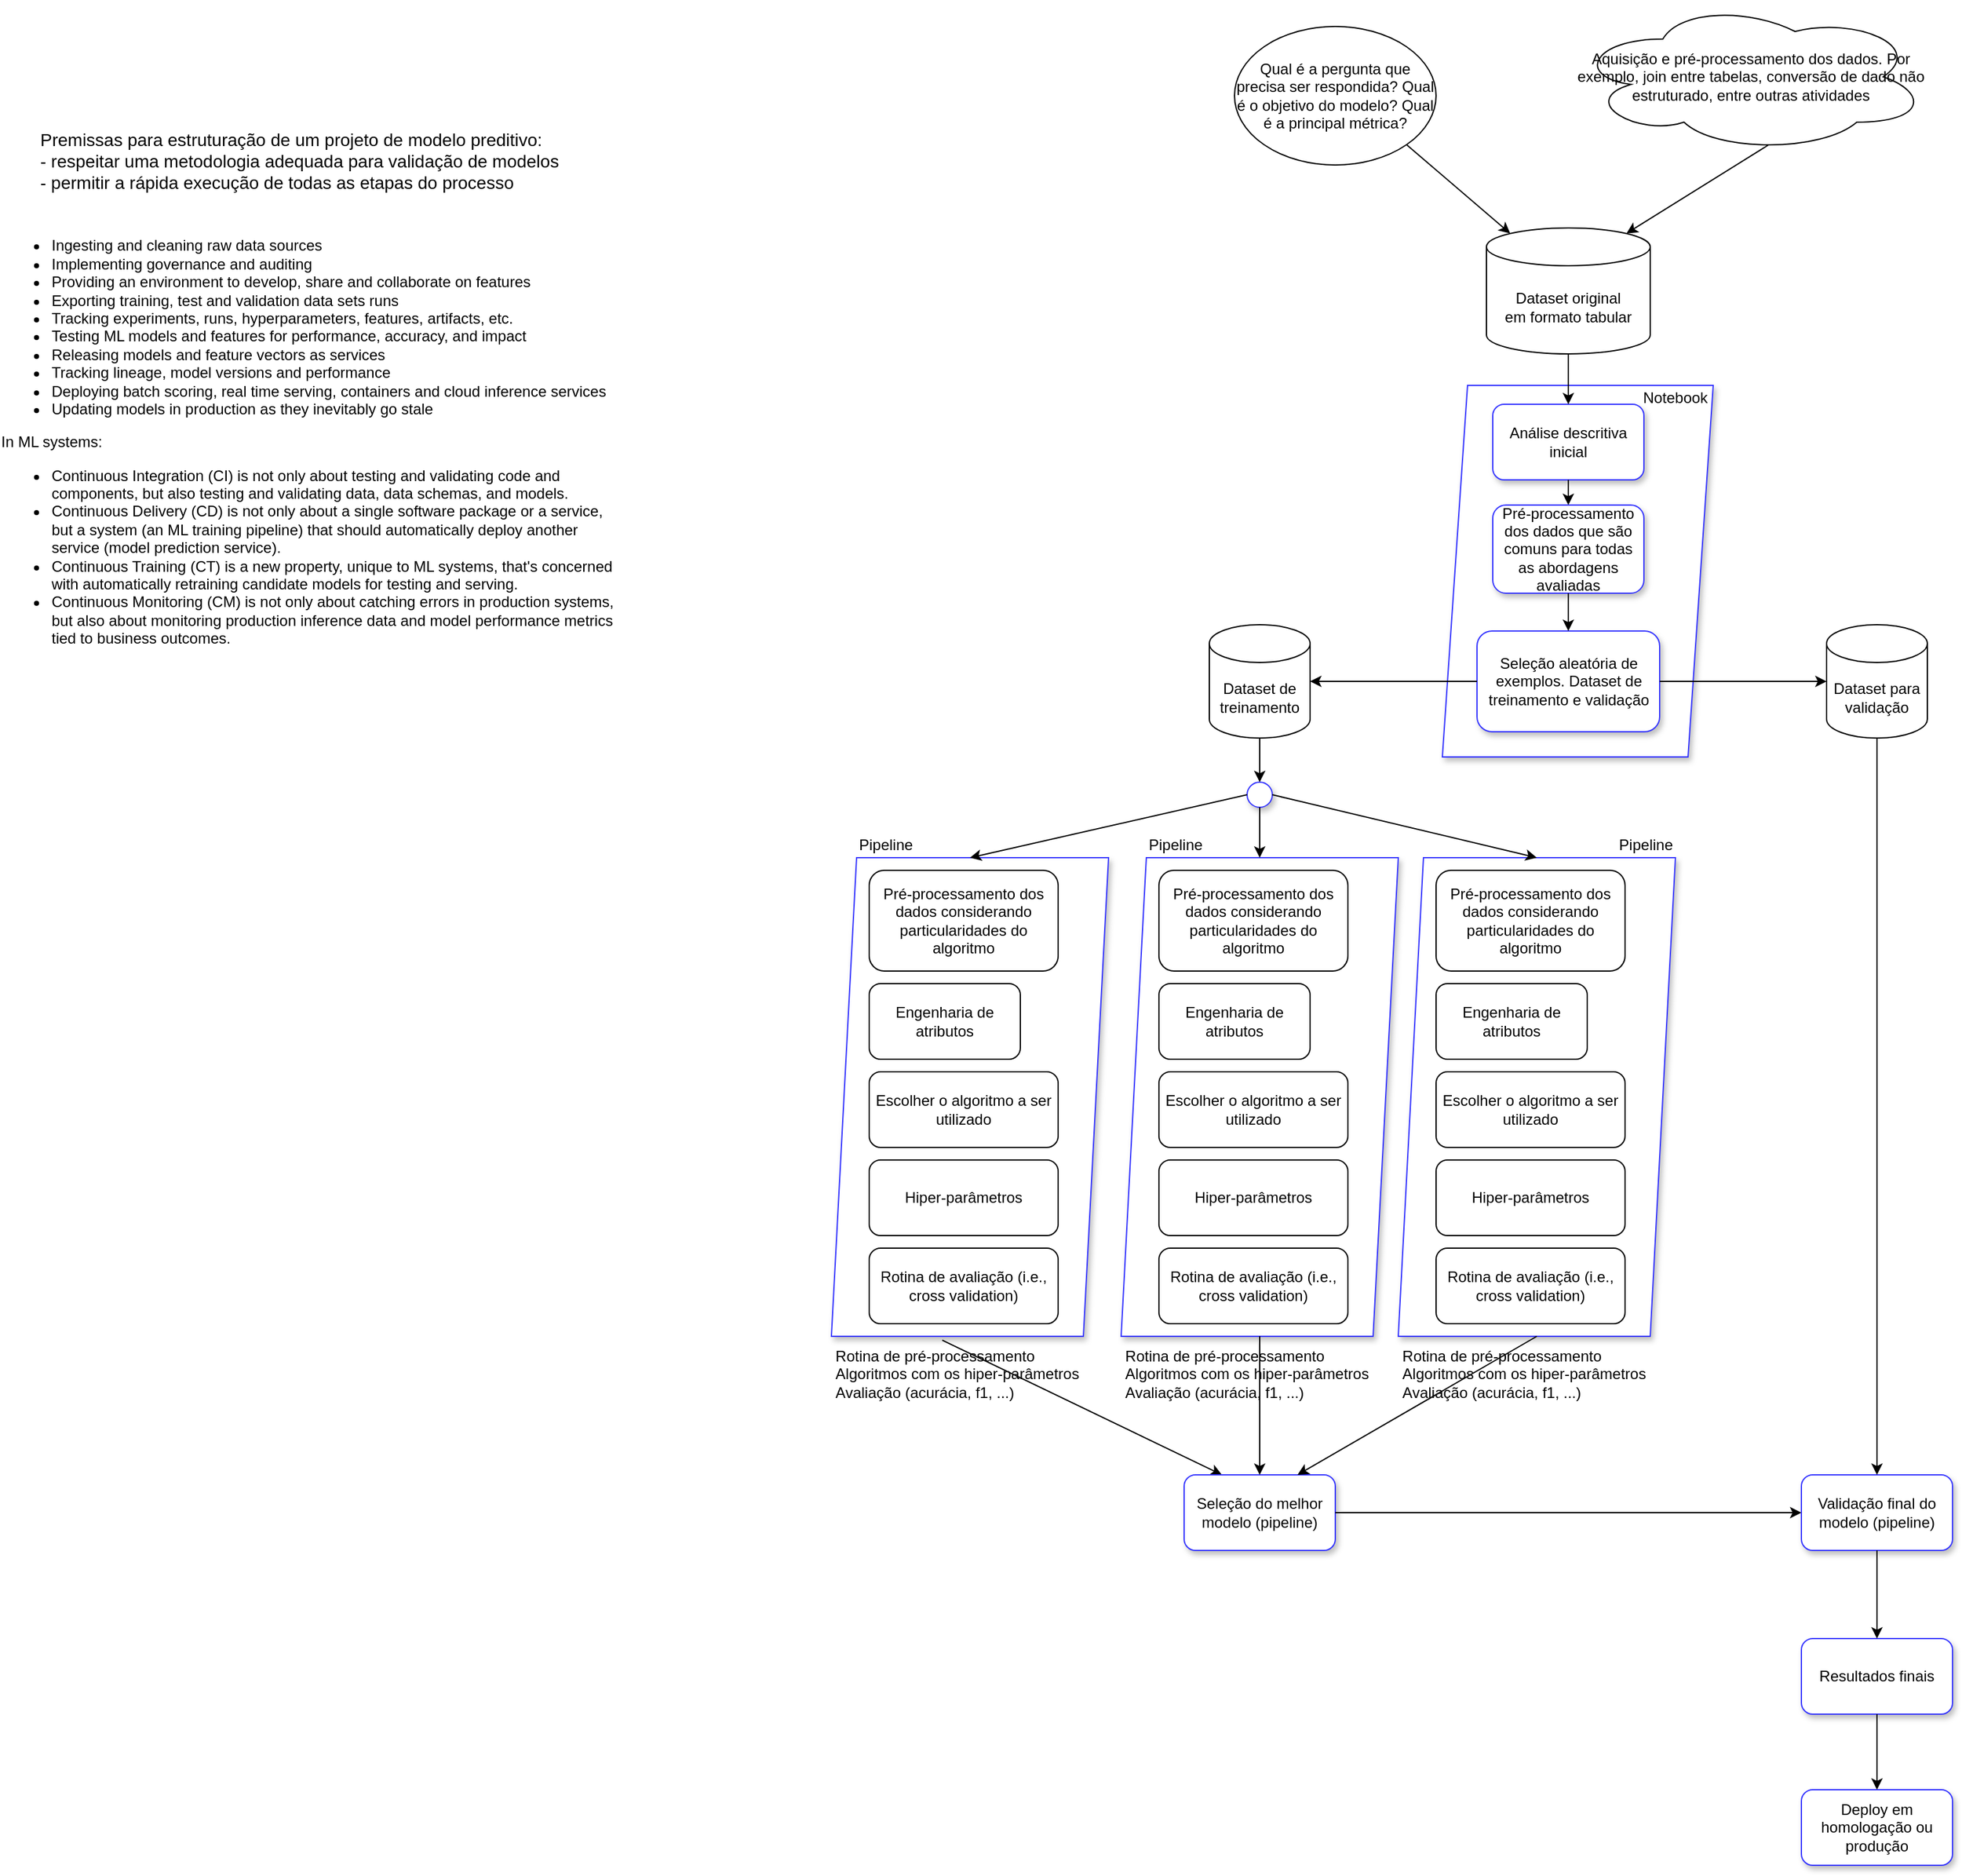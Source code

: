 <mxfile version="13.7.9" type="device"><diagram id="9Kqg0pXYINg73vEchwC0" name="Page-1"><mxGraphModel dx="2132" dy="1840" grid="1" gridSize="10" guides="1" tooltips="1" connect="1" arrows="1" fold="1" page="1" pageScale="1" pageWidth="850" pageHeight="1100" math="0" shadow="0"><root><mxCell id="0"/><mxCell id="1" parent="0"/><mxCell id="QLkUdhrkWzml4SBCKywY-24" value="" style="shape=parallelogram;perimeter=parallelogramPerimeter;whiteSpace=wrap;html=1;fixedSize=1;shadow=1;strokeColor=#3333FF;" parent="1" vertex="1"><mxGeometry x="305" y="275" width="215" height="295" as="geometry"/></mxCell><mxCell id="QLkUdhrkWzml4SBCKywY-2" value="Dataset original&lt;br&gt;em formato tabular" style="shape=cylinder3;whiteSpace=wrap;html=1;boundedLbl=1;backgroundOutline=1;size=15;" parent="1" vertex="1"><mxGeometry x="340" y="150" width="130" height="100" as="geometry"/></mxCell><mxCell id="QLkUdhrkWzml4SBCKywY-3" value="Seleção aleatória de exemplos. Dataset de treinamento e validação" style="rounded=1;whiteSpace=wrap;html=1;shadow=1;strokeColor=#3333FF;" parent="1" vertex="1"><mxGeometry x="332.5" y="470" width="145" height="80" as="geometry"/></mxCell><mxCell id="QLkUdhrkWzml4SBCKywY-5" value="Dataset para validação" style="shape=cylinder3;whiteSpace=wrap;html=1;boundedLbl=1;backgroundOutline=1;size=15;" parent="1" vertex="1"><mxGeometry x="610" y="465" width="80" height="90" as="geometry"/></mxCell><mxCell id="QLkUdhrkWzml4SBCKywY-6" value="" style="endArrow=classic;html=1;entryX=0;entryY=0.5;entryDx=0;entryDy=0;entryPerimeter=0;" parent="1" source="QLkUdhrkWzml4SBCKywY-3" target="QLkUdhrkWzml4SBCKywY-5" edge="1"><mxGeometry width="50" height="50" relative="1" as="geometry"><mxPoint x="415" y="225" as="sourcePoint"/><mxPoint x="415" y="265" as="targetPoint"/></mxGeometry></mxCell><mxCell id="QLkUdhrkWzml4SBCKywY-7" value="Análise descritiva inicial" style="rounded=1;whiteSpace=wrap;html=1;shadow=1;strokeColor=#3333FF;" parent="1" vertex="1"><mxGeometry x="345" y="290" width="120" height="60" as="geometry"/></mxCell><mxCell id="QLkUdhrkWzml4SBCKywY-8" value="" style="endArrow=classic;html=1;exitX=0.5;exitY=1;exitDx=0;exitDy=0;exitPerimeter=0;" parent="1" source="QLkUdhrkWzml4SBCKywY-2" target="QLkUdhrkWzml4SBCKywY-7" edge="1"><mxGeometry width="50" height="50" relative="1" as="geometry"><mxPoint x="150" y="390" as="sourcePoint"/><mxPoint x="200" y="340" as="targetPoint"/></mxGeometry></mxCell><mxCell id="QLkUdhrkWzml4SBCKywY-9" value="Aquisição e pré-processamento dos dados. Por exemplo, join entre tabelas, conversão de dado não estruturado, entre outras atividades" style="ellipse;shape=cloud;whiteSpace=wrap;html=1;" parent="1" vertex="1"><mxGeometry x="410" y="-30" width="280" height="120" as="geometry"/></mxCell><mxCell id="QLkUdhrkWzml4SBCKywY-10" value="" style="endArrow=classic;html=1;exitX=0.55;exitY=0.95;exitDx=0;exitDy=0;exitPerimeter=0;entryX=0.855;entryY=0;entryDx=0;entryDy=4.35;entryPerimeter=0;" parent="1" source="QLkUdhrkWzml4SBCKywY-9" target="QLkUdhrkWzml4SBCKywY-2" edge="1"><mxGeometry width="50" height="50" relative="1" as="geometry"><mxPoint x="80" y="300" as="sourcePoint"/><mxPoint x="130" y="250" as="targetPoint"/></mxGeometry></mxCell><mxCell id="QLkUdhrkWzml4SBCKywY-11" value="" style="endArrow=classic;html=1;exitX=0.5;exitY=1;exitDx=0;exitDy=0;" parent="1" source="QLkUdhrkWzml4SBCKywY-7" target="QLkUdhrkWzml4SBCKywY-25" edge="1"><mxGeometry width="50" height="50" relative="1" as="geometry"><mxPoint x="200" y="510" as="sourcePoint"/><mxPoint x="250" y="460" as="targetPoint"/></mxGeometry></mxCell><mxCell id="QLkUdhrkWzml4SBCKywY-12" value="Dataset de treinamento" style="shape=cylinder3;whiteSpace=wrap;html=1;boundedLbl=1;backgroundOutline=1;size=15;" parent="1" vertex="1"><mxGeometry x="120" y="465" width="80" height="90" as="geometry"/></mxCell><mxCell id="QLkUdhrkWzml4SBCKywY-13" value="" style="endArrow=classic;html=1;exitX=0;exitY=0.5;exitDx=0;exitDy=0;" parent="1" source="QLkUdhrkWzml4SBCKywY-3" target="QLkUdhrkWzml4SBCKywY-12" edge="1"><mxGeometry width="50" height="50" relative="1" as="geometry"><mxPoint x="230" y="335" as="sourcePoint"/><mxPoint x="280" y="285" as="targetPoint"/></mxGeometry></mxCell><mxCell id="QLkUdhrkWzml4SBCKywY-14" value="Qual é a pergunta que precisa ser respondida? Qual é o objetivo do modelo? Qual é a principal métrica?" style="ellipse;whiteSpace=wrap;html=1;" parent="1" vertex="1"><mxGeometry x="140" y="-10" width="160" height="110" as="geometry"/></mxCell><mxCell id="QLkUdhrkWzml4SBCKywY-15" value="" style="endArrow=classic;html=1;exitX=1;exitY=1;exitDx=0;exitDy=0;entryX=0.145;entryY=0;entryDx=0;entryDy=4.35;entryPerimeter=0;" parent="1" source="QLkUdhrkWzml4SBCKywY-14" target="QLkUdhrkWzml4SBCKywY-2" edge="1"><mxGeometry width="50" height="50" relative="1" as="geometry"><mxPoint x="170" y="260" as="sourcePoint"/><mxPoint x="220" y="210" as="targetPoint"/></mxGeometry></mxCell><mxCell id="QLkUdhrkWzml4SBCKywY-18" value="&lt;font style=&quot;font-size: 14px&quot;&gt;&lt;br&gt;&lt;br&gt;&lt;br&gt;Premissas para estruturação de um projeto de modelo preditivo:&amp;nbsp;&lt;br&gt;- respeitar uma metodologia adequada para validação de modelos&lt;br&gt;- permitir a rápida execução de todas as etapas do processo&lt;br&gt;&lt;br&gt;&lt;/font&gt;" style="text;html=1;strokeColor=none;fillColor=none;align=left;verticalAlign=middle;whiteSpace=wrap;rounded=0;" parent="1" vertex="1"><mxGeometry x="-810" y="70" width="585" height="20" as="geometry"/></mxCell><mxCell id="QLkUdhrkWzml4SBCKywY-21" value="Notebook" style="text;html=1;strokeColor=none;fillColor=none;align=center;verticalAlign=middle;whiteSpace=wrap;rounded=0;shadow=1;" parent="1" vertex="1"><mxGeometry x="440" y="275" width="100" height="20" as="geometry"/></mxCell><mxCell id="QLkUdhrkWzml4SBCKywY-25" value="Pré-processamento dos dados que são comuns para todas as abordagens avaliadas" style="rounded=1;whiteSpace=wrap;html=1;shadow=1;strokeColor=#3333FF;" parent="1" vertex="1"><mxGeometry x="345" y="370" width="120" height="70" as="geometry"/></mxCell><mxCell id="QLkUdhrkWzml4SBCKywY-26" value="" style="endArrow=classic;html=1;exitX=0.5;exitY=1;exitDx=0;exitDy=0;" parent="1" source="QLkUdhrkWzml4SBCKywY-25" target="QLkUdhrkWzml4SBCKywY-3" edge="1"><mxGeometry width="50" height="50" relative="1" as="geometry"><mxPoint x="130" y="360" as="sourcePoint"/><mxPoint x="180" y="310" as="targetPoint"/></mxGeometry></mxCell><mxCell id="QLkUdhrkWzml4SBCKywY-36" value="" style="group" parent="1" vertex="1" connectable="0"><mxGeometry x="-180" y="650" width="220" height="380" as="geometry"/></mxCell><mxCell id="QLkUdhrkWzml4SBCKywY-34" value="" style="shape=parallelogram;perimeter=parallelogramPerimeter;whiteSpace=wrap;html=1;fixedSize=1;shadow=1;strokeColor=#3333FF;" parent="QLkUdhrkWzml4SBCKywY-36" vertex="1"><mxGeometry width="220" height="380" as="geometry"/></mxCell><mxCell id="QLkUdhrkWzml4SBCKywY-17" value="Engenharia de atributos" style="rounded=1;whiteSpace=wrap;html=1;" parent="QLkUdhrkWzml4SBCKywY-36" vertex="1"><mxGeometry x="30" y="100" width="120" height="60" as="geometry"/></mxCell><mxCell id="QLkUdhrkWzml4SBCKywY-27" value="Pré-processamento dos dados considerando particularidades do algoritmo" style="rounded=1;whiteSpace=wrap;html=1;" parent="QLkUdhrkWzml4SBCKywY-36" vertex="1"><mxGeometry x="30" y="10" width="150" height="80" as="geometry"/></mxCell><mxCell id="QLkUdhrkWzml4SBCKywY-28" value="Escolher o algoritmo a ser utilizado" style="rounded=1;whiteSpace=wrap;html=1;" parent="QLkUdhrkWzml4SBCKywY-36" vertex="1"><mxGeometry x="30" y="170" width="150" height="60" as="geometry"/></mxCell><mxCell id="QLkUdhrkWzml4SBCKywY-29" value="Hiper-parâmetros" style="rounded=1;whiteSpace=wrap;html=1;" parent="QLkUdhrkWzml4SBCKywY-36" vertex="1"><mxGeometry x="30" y="240" width="150" height="60" as="geometry"/></mxCell><mxCell id="QLkUdhrkWzml4SBCKywY-30" value="Rotina de avaliação (i.e., cross validation)" style="rounded=1;whiteSpace=wrap;html=1;" parent="QLkUdhrkWzml4SBCKywY-36" vertex="1"><mxGeometry x="30" y="310" width="150" height="60" as="geometry"/></mxCell><mxCell id="QLkUdhrkWzml4SBCKywY-37" value="&lt;div style=&quot;text-align: left&quot;&gt;Rotina de pré-processamento&lt;/div&gt;&lt;div style=&quot;text-align: left&quot;&gt;&lt;span&gt;Algoritmos com os hiper-parâmetros&lt;/span&gt;&lt;/div&gt;&lt;div style=&quot;text-align: left&quot;&gt;Avaliação (acurácia, f1, ...)&lt;br&gt;&lt;/div&gt;" style="text;html=1;strokeColor=none;fillColor=none;align=center;verticalAlign=middle;whiteSpace=wrap;rounded=0;shadow=1;" parent="1" vertex="1"><mxGeometry x="-180" y="1050" width="200" height="20" as="geometry"/></mxCell><mxCell id="QLkUdhrkWzml4SBCKywY-38" value="" style="group" parent="1" vertex="1" connectable="0"><mxGeometry x="50" y="650" width="220" height="380" as="geometry"/></mxCell><mxCell id="QLkUdhrkWzml4SBCKywY-39" value="" style="shape=parallelogram;perimeter=parallelogramPerimeter;whiteSpace=wrap;html=1;fixedSize=1;shadow=1;strokeColor=#3333FF;" parent="QLkUdhrkWzml4SBCKywY-38" vertex="1"><mxGeometry width="220" height="380" as="geometry"/></mxCell><mxCell id="QLkUdhrkWzml4SBCKywY-40" value="Engenharia de atributos" style="rounded=1;whiteSpace=wrap;html=1;" parent="QLkUdhrkWzml4SBCKywY-38" vertex="1"><mxGeometry x="30" y="100" width="120" height="60" as="geometry"/></mxCell><mxCell id="QLkUdhrkWzml4SBCKywY-41" value="Pré-processamento dos dados considerando particularidades do algoritmo" style="rounded=1;whiteSpace=wrap;html=1;" parent="QLkUdhrkWzml4SBCKywY-38" vertex="1"><mxGeometry x="30" y="10" width="150" height="80" as="geometry"/></mxCell><mxCell id="QLkUdhrkWzml4SBCKywY-42" value="Escolher o algoritmo a ser utilizado" style="rounded=1;whiteSpace=wrap;html=1;" parent="QLkUdhrkWzml4SBCKywY-38" vertex="1"><mxGeometry x="30" y="170" width="150" height="60" as="geometry"/></mxCell><mxCell id="QLkUdhrkWzml4SBCKywY-43" value="Hiper-parâmetros" style="rounded=1;whiteSpace=wrap;html=1;" parent="QLkUdhrkWzml4SBCKywY-38" vertex="1"><mxGeometry x="30" y="240" width="150" height="60" as="geometry"/></mxCell><mxCell id="QLkUdhrkWzml4SBCKywY-44" value="Rotina de avaliação (i.e., cross validation)" style="rounded=1;whiteSpace=wrap;html=1;" parent="QLkUdhrkWzml4SBCKywY-38" vertex="1"><mxGeometry x="30" y="310" width="150" height="60" as="geometry"/></mxCell><mxCell id="QLkUdhrkWzml4SBCKywY-45" value="&lt;div style=&quot;text-align: left&quot;&gt;Rotina de pré-processamento&lt;/div&gt;&lt;div style=&quot;text-align: left&quot;&gt;&lt;span&gt;Algoritmos com os hiper-parâmetros&lt;/span&gt;&lt;/div&gt;&lt;div style=&quot;text-align: left&quot;&gt;Avaliação (acurácia, f1, ...)&lt;br&gt;&lt;/div&gt;" style="text;html=1;strokeColor=none;fillColor=none;align=center;verticalAlign=middle;whiteSpace=wrap;rounded=0;shadow=1;" parent="1" vertex="1"><mxGeometry x="50" y="1050" width="200" height="20" as="geometry"/></mxCell><mxCell id="QLkUdhrkWzml4SBCKywY-46" value="" style="group" parent="1" vertex="1" connectable="0"><mxGeometry x="270" y="650" width="220" height="380" as="geometry"/></mxCell><mxCell id="QLkUdhrkWzml4SBCKywY-47" value="" style="shape=parallelogram;perimeter=parallelogramPerimeter;whiteSpace=wrap;html=1;fixedSize=1;shadow=1;strokeColor=#3333FF;" parent="QLkUdhrkWzml4SBCKywY-46" vertex="1"><mxGeometry width="220" height="380" as="geometry"/></mxCell><mxCell id="QLkUdhrkWzml4SBCKywY-48" value="Engenharia de atributos" style="rounded=1;whiteSpace=wrap;html=1;" parent="QLkUdhrkWzml4SBCKywY-46" vertex="1"><mxGeometry x="30" y="100" width="120" height="60" as="geometry"/></mxCell><mxCell id="QLkUdhrkWzml4SBCKywY-49" value="Pré-processamento dos dados considerando particularidades do algoritmo" style="rounded=1;whiteSpace=wrap;html=1;" parent="QLkUdhrkWzml4SBCKywY-46" vertex="1"><mxGeometry x="30" y="10" width="150" height="80" as="geometry"/></mxCell><mxCell id="QLkUdhrkWzml4SBCKywY-50" value="Escolher o algoritmo a ser utilizado" style="rounded=1;whiteSpace=wrap;html=1;" parent="QLkUdhrkWzml4SBCKywY-46" vertex="1"><mxGeometry x="30" y="170" width="150" height="60" as="geometry"/></mxCell><mxCell id="QLkUdhrkWzml4SBCKywY-51" value="Hiper-parâmetros" style="rounded=1;whiteSpace=wrap;html=1;" parent="QLkUdhrkWzml4SBCKywY-46" vertex="1"><mxGeometry x="30" y="240" width="150" height="60" as="geometry"/></mxCell><mxCell id="QLkUdhrkWzml4SBCKywY-52" value="Rotina de avaliação (i.e., cross validation)" style="rounded=1;whiteSpace=wrap;html=1;" parent="QLkUdhrkWzml4SBCKywY-46" vertex="1"><mxGeometry x="30" y="310" width="150" height="60" as="geometry"/></mxCell><mxCell id="QLkUdhrkWzml4SBCKywY-53" value="&lt;div style=&quot;text-align: left&quot;&gt;Rotina de pré-processamento&lt;/div&gt;&lt;div style=&quot;text-align: left&quot;&gt;&lt;span&gt;Algoritmos com os hiper-parâmetros&lt;/span&gt;&lt;/div&gt;&lt;div style=&quot;text-align: left&quot;&gt;Avaliação (acurácia, f1, ...)&lt;br&gt;&lt;/div&gt;" style="text;html=1;strokeColor=none;fillColor=none;align=center;verticalAlign=middle;whiteSpace=wrap;rounded=0;shadow=1;" parent="1" vertex="1"><mxGeometry x="270" y="1050" width="200" height="20" as="geometry"/></mxCell><mxCell id="QLkUdhrkWzml4SBCKywY-54" value="" style="ellipse;whiteSpace=wrap;html=1;aspect=fixed;shadow=1;strokeColor=#3333FF;" parent="1" vertex="1"><mxGeometry x="150" y="590" width="20" height="20" as="geometry"/></mxCell><mxCell id="QLkUdhrkWzml4SBCKywY-55" value="" style="endArrow=classic;html=1;exitX=0.5;exitY=1;exitDx=0;exitDy=0;exitPerimeter=0;entryX=0.5;entryY=0;entryDx=0;entryDy=0;" parent="1" source="QLkUdhrkWzml4SBCKywY-12" target="QLkUdhrkWzml4SBCKywY-54" edge="1"><mxGeometry width="50" height="50" relative="1" as="geometry"><mxPoint x="-100" y="630" as="sourcePoint"/><mxPoint x="-50" y="580" as="targetPoint"/></mxGeometry></mxCell><mxCell id="QLkUdhrkWzml4SBCKywY-56" value="" style="endArrow=classic;html=1;exitX=0;exitY=0.5;exitDx=0;exitDy=0;entryX=0.5;entryY=0;entryDx=0;entryDy=0;" parent="1" source="QLkUdhrkWzml4SBCKywY-54" target="QLkUdhrkWzml4SBCKywY-34" edge="1"><mxGeometry width="50" height="50" relative="1" as="geometry"><mxPoint x="170" y="565" as="sourcePoint"/><mxPoint x="170" y="600" as="targetPoint"/></mxGeometry></mxCell><mxCell id="QLkUdhrkWzml4SBCKywY-57" value="" style="endArrow=classic;html=1;exitX=0;exitY=0.5;exitDx=0;exitDy=0;entryX=0.5;entryY=0;entryDx=0;entryDy=0;" parent="1" target="QLkUdhrkWzml4SBCKywY-39" edge="1"><mxGeometry width="50" height="50" relative="1" as="geometry"><mxPoint x="160" y="610" as="sourcePoint"/><mxPoint x="-60" y="660" as="targetPoint"/></mxGeometry></mxCell><mxCell id="QLkUdhrkWzml4SBCKywY-58" value="" style="endArrow=classic;html=1;exitX=1;exitY=0.5;exitDx=0;exitDy=0;entryX=0.5;entryY=0;entryDx=0;entryDy=0;" parent="1" source="QLkUdhrkWzml4SBCKywY-54" target="QLkUdhrkWzml4SBCKywY-47" edge="1"><mxGeometry width="50" height="50" relative="1" as="geometry"><mxPoint x="170" y="620" as="sourcePoint"/><mxPoint x="170" y="660" as="targetPoint"/></mxGeometry></mxCell><mxCell id="QLkUdhrkWzml4SBCKywY-59" value="Pipeline" style="text;html=1;strokeColor=none;fillColor=none;align=left;verticalAlign=middle;whiteSpace=wrap;rounded=0;shadow=1;" parent="1" vertex="1"><mxGeometry x="-160" y="630" width="100" height="20" as="geometry"/></mxCell><mxCell id="QLkUdhrkWzml4SBCKywY-60" value="Pipeline" style="text;html=1;strokeColor=none;fillColor=none;align=left;verticalAlign=middle;whiteSpace=wrap;rounded=0;shadow=1;" parent="1" vertex="1"><mxGeometry x="70" y="630" width="100" height="20" as="geometry"/></mxCell><mxCell id="QLkUdhrkWzml4SBCKywY-61" value="Pipeline" style="text;html=1;strokeColor=none;fillColor=none;align=right;verticalAlign=middle;whiteSpace=wrap;rounded=0;shadow=1;" parent="1" vertex="1"><mxGeometry x="390" y="630" width="100" height="20" as="geometry"/></mxCell><mxCell id="QLkUdhrkWzml4SBCKywY-63" value="" style="endArrow=classic;html=1;exitX=0.4;exitY=1.008;exitDx=0;exitDy=0;exitPerimeter=0;entryX=0.25;entryY=0;entryDx=0;entryDy=0;" parent="1" source="QLkUdhrkWzml4SBCKywY-34" target="QLkUdhrkWzml4SBCKywY-64" edge="1"><mxGeometry width="50" height="50" relative="1" as="geometry"><mxPoint x="-30" y="1180" as="sourcePoint"/><mxPoint x="150" y="1160" as="targetPoint"/></mxGeometry></mxCell><mxCell id="QLkUdhrkWzml4SBCKywY-64" value="Seleção do melhor modelo (pipeline)" style="rounded=1;whiteSpace=wrap;html=1;shadow=1;strokeColor=#3333FF;" parent="1" vertex="1"><mxGeometry x="100" y="1140" width="120" height="60" as="geometry"/></mxCell><mxCell id="QLkUdhrkWzml4SBCKywY-65" value="" style="endArrow=classic;html=1;exitX=0.5;exitY=1;exitDx=0;exitDy=0;entryX=0.5;entryY=0;entryDx=0;entryDy=0;" parent="1" source="QLkUdhrkWzml4SBCKywY-39" target="QLkUdhrkWzml4SBCKywY-64" edge="1"><mxGeometry width="50" height="50" relative="1" as="geometry"><mxPoint x="-82" y="1043.04" as="sourcePoint"/><mxPoint x="130" y="1150" as="targetPoint"/></mxGeometry></mxCell><mxCell id="QLkUdhrkWzml4SBCKywY-66" value="" style="endArrow=classic;html=1;exitX=0.5;exitY=1;exitDx=0;exitDy=0;entryX=0.75;entryY=0;entryDx=0;entryDy=0;" parent="1" source="QLkUdhrkWzml4SBCKywY-47" target="QLkUdhrkWzml4SBCKywY-64" edge="1"><mxGeometry width="50" height="50" relative="1" as="geometry"><mxPoint x="170" y="1040" as="sourcePoint"/><mxPoint x="170" y="1150" as="targetPoint"/></mxGeometry></mxCell><mxCell id="QLkUdhrkWzml4SBCKywY-67" value="" style="endArrow=classic;html=1;exitX=1;exitY=0.5;exitDx=0;exitDy=0;entryX=0;entryY=0.5;entryDx=0;entryDy=0;" parent="1" source="QLkUdhrkWzml4SBCKywY-64" target="QLkUdhrkWzml4SBCKywY-69" edge="1"><mxGeometry width="50" height="50" relative="1" as="geometry"><mxPoint x="340" y="1200" as="sourcePoint"/><mxPoint x="550" y="1170" as="targetPoint"/></mxGeometry></mxCell><mxCell id="QLkUdhrkWzml4SBCKywY-69" value="Validação final do modelo (pipeline)" style="rounded=1;whiteSpace=wrap;html=1;shadow=1;strokeColor=#3333FF;" parent="1" vertex="1"><mxGeometry x="590" y="1140" width="120" height="60" as="geometry"/></mxCell><mxCell id="QLkUdhrkWzml4SBCKywY-70" value="" style="endArrow=classic;html=1;exitX=0.5;exitY=1;exitDx=0;exitDy=0;exitPerimeter=0;" parent="1" source="QLkUdhrkWzml4SBCKywY-5" target="QLkUdhrkWzml4SBCKywY-69" edge="1"><mxGeometry width="50" height="50" relative="1" as="geometry"><mxPoint x="640" y="1030" as="sourcePoint"/><mxPoint x="690" y="980" as="targetPoint"/></mxGeometry></mxCell><mxCell id="QLkUdhrkWzml4SBCKywY-71" value="Resultados finais" style="rounded=1;whiteSpace=wrap;html=1;shadow=1;strokeColor=#3333FF;" parent="1" vertex="1"><mxGeometry x="590" y="1270" width="120" height="60" as="geometry"/></mxCell><mxCell id="QLkUdhrkWzml4SBCKywY-72" value="Deploy em homologação ou produção" style="rounded=1;whiteSpace=wrap;html=1;shadow=1;strokeColor=#3333FF;" parent="1" vertex="1"><mxGeometry x="590" y="1390" width="120" height="60" as="geometry"/></mxCell><mxCell id="QLkUdhrkWzml4SBCKywY-73" value="" style="endArrow=classic;html=1;exitX=0.5;exitY=1;exitDx=0;exitDy=0;entryX=0.5;entryY=0;entryDx=0;entryDy=0;" parent="1" source="QLkUdhrkWzml4SBCKywY-69" target="QLkUdhrkWzml4SBCKywY-71" edge="1"><mxGeometry width="50" height="50" relative="1" as="geometry"><mxPoint x="580" y="1460" as="sourcePoint"/><mxPoint x="630" y="1410" as="targetPoint"/></mxGeometry></mxCell><mxCell id="QLkUdhrkWzml4SBCKywY-74" value="" style="endArrow=classic;html=1;exitX=0.5;exitY=1;exitDx=0;exitDy=0;entryX=0.5;entryY=0;entryDx=0;entryDy=0;" parent="1" source="QLkUdhrkWzml4SBCKywY-71" target="QLkUdhrkWzml4SBCKywY-72" edge="1"><mxGeometry width="50" height="50" relative="1" as="geometry"><mxPoint x="660" y="1210" as="sourcePoint"/><mxPoint x="660" y="1280" as="targetPoint"/></mxGeometry></mxCell><mxCell id="OPGkJTD2kbvHsfE-v8xg-1" value="&lt;br&gt;&lt;ul class=&quot;ul1&quot;&gt;&lt;li class=&quot;li1&quot; style=&quot;text-align: left&quot;&gt;&lt;span class=&quot;s1&quot;&gt;&lt;/span&gt;Ingesting and cleaning raw data sources&lt;br&gt;&lt;/li&gt;&lt;li class=&quot;li1&quot; style=&quot;text-align: left&quot;&gt;&lt;span class=&quot;s1&quot;&gt;&lt;/span&gt;Implementing governance and auditing&lt;br&gt;&lt;/li&gt;&lt;li class=&quot;li1&quot; style=&quot;text-align: left&quot;&gt;&lt;span class=&quot;s1&quot;&gt;&lt;/span&gt;Providing an environment to develop, share and collaborate on features&lt;br&gt;&lt;/li&gt;&lt;li class=&quot;li1&quot; style=&quot;text-align: left&quot;&gt;&lt;span class=&quot;s1&quot;&gt;&lt;/span&gt;Exporting training, test and validation data sets runs&lt;br&gt;&lt;/li&gt;&lt;li class=&quot;li1&quot; style=&quot;text-align: left&quot;&gt;&lt;span class=&quot;s1&quot;&gt;&lt;/span&gt;Tracking experiments, runs, hyperparameters, features, artifacts, etc.&lt;br&gt;&lt;/li&gt;&lt;li class=&quot;li1&quot; style=&quot;text-align: left&quot;&gt;&lt;span class=&quot;s1&quot;&gt;&lt;/span&gt;Testing ML models and features for performance, accuracy, and impact&lt;br&gt;&lt;/li&gt;&lt;li class=&quot;li1&quot; style=&quot;text-align: left&quot;&gt;&lt;span class=&quot;s1&quot;&gt;&lt;/span&gt;Releasing models and feature vectors as services&lt;br&gt;&lt;/li&gt;&lt;li class=&quot;li1&quot; style=&quot;text-align: left&quot;&gt;&lt;span class=&quot;s1&quot;&gt;&lt;/span&gt;Tracking lineage, model versions and performance&lt;br&gt;&lt;/li&gt;&lt;li class=&quot;li1&quot;&gt;&lt;div style=&quot;text-align: left&quot;&gt;&lt;span&gt;Deploying batch scoring, real time serving, containers and cloud inference services&lt;/span&gt;&lt;/div&gt;&lt;/li&gt;&lt;li class=&quot;li1&quot; style=&quot;text-align: left&quot;&gt;&lt;span class=&quot;s1&quot;&gt;&lt;/span&gt;Updating models in production as they inevitably go stale&lt;/li&gt;&lt;/ul&gt;&lt;p class=&quot;p1&quot; style=&quot;text-align: left&quot;&gt;In ML systems:&lt;/p&gt;&lt;ul class=&quot;ul1&quot;&gt;&lt;li class=&quot;li1&quot;&gt;&lt;div style=&quot;text-align: left&quot;&gt;&lt;span&gt;Continuous Integration (CI) is not only about testing and validating code and components, but also testing and validating data, data schemas, and models.&lt;/span&gt;&lt;/div&gt;&lt;span class=&quot;s1&quot;&gt;&lt;/span&gt;&lt;/li&gt;&lt;li class=&quot;li1&quot;&gt;&lt;div style=&quot;text-align: left&quot;&gt;&lt;span style=&quot;text-align: center&quot;&gt;Continuous Delivery (CD) is not only about a single software package or a service, but a system (an ML training pipeline) that should automatically deploy another service (model prediction service).&lt;/span&gt;&lt;/div&gt;&lt;/li&gt;&lt;li class=&quot;li1&quot;&gt;&lt;div style=&quot;text-align: left&quot;&gt;&lt;span style=&quot;text-align: center&quot;&gt;Continuous Training (CT) is a new property, unique to ML systems, that's concerned with automatically retraining candidate models for testing and serving.&lt;/span&gt;&lt;/div&gt;&lt;/li&gt;&lt;li class=&quot;li1&quot;&gt;&lt;div style=&quot;text-align: left&quot;&gt;&lt;span style=&quot;text-align: center&quot;&gt;Continuous Monitoring (CM) is not only about catching errors in production systems, but also about monitoring production inference data and model performance metrics tied to business outcomes.&lt;/span&gt;&lt;/div&gt;&lt;/li&gt;&lt;br&gt;&lt;/ul&gt;" style="text;html=1;strokeColor=none;fillColor=none;align=center;verticalAlign=middle;whiteSpace=wrap;rounded=0;" parent="1" vertex="1"><mxGeometry x="-840" y="150" width="490" height="340" as="geometry"/></mxCell></root></mxGraphModel></diagram></mxfile>
